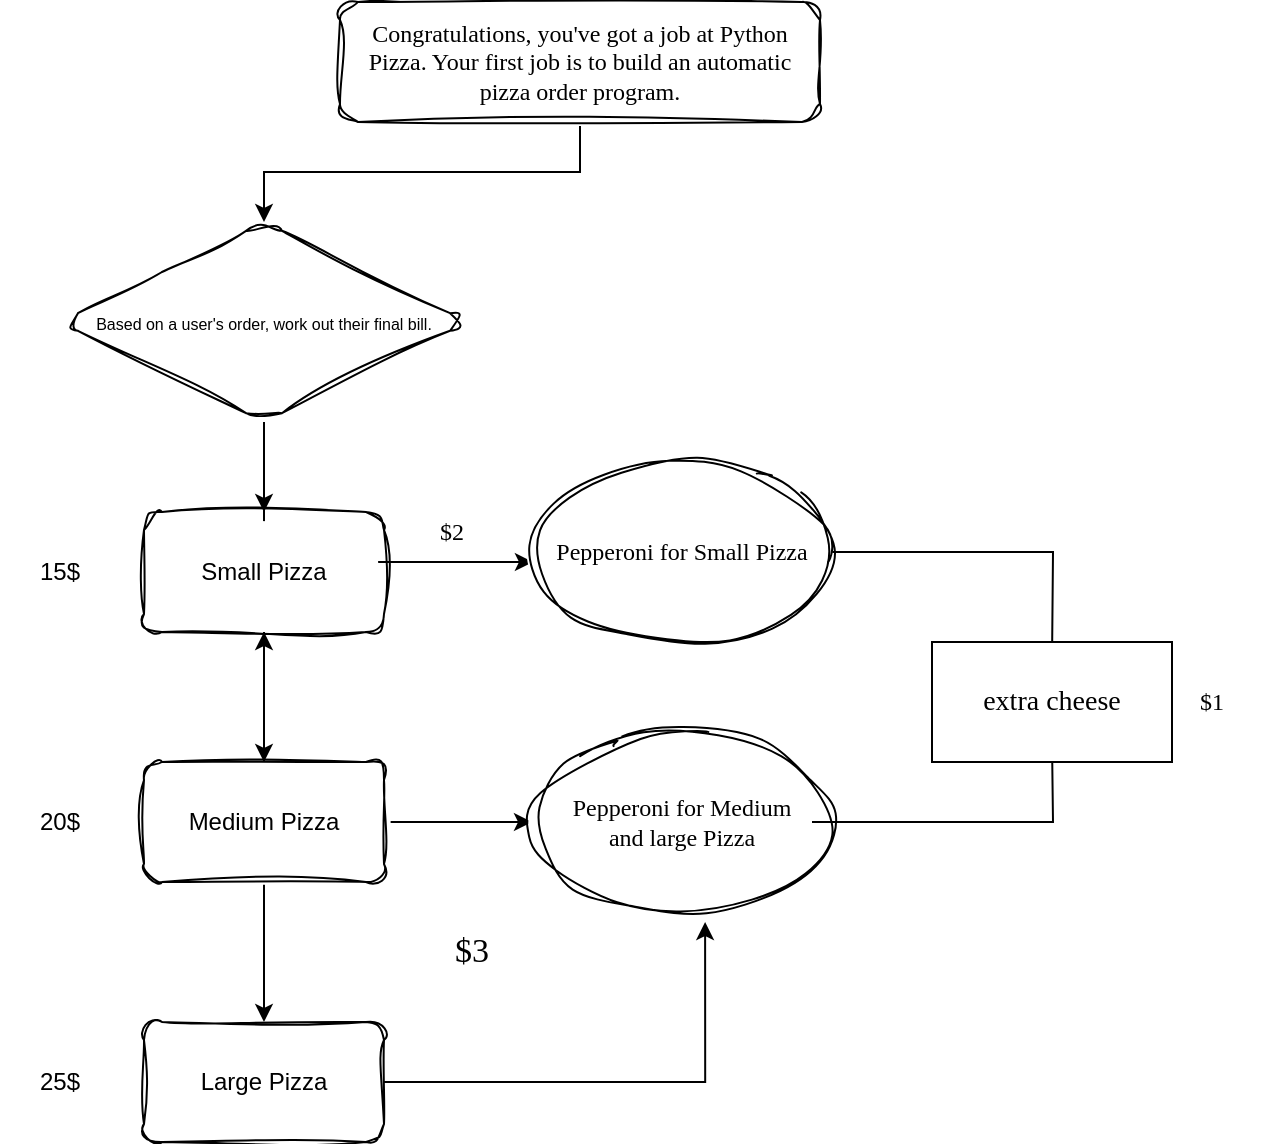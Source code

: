 <mxfile version="21.6.6" type="github">
  <diagram id="C5RBs43oDa-KdzZeNtuy" name="Page-1">
    <mxGraphModel dx="989" dy="552" grid="1" gridSize="10" guides="1" tooltips="1" connect="1" arrows="1" fold="1" page="1" pageScale="1" pageWidth="827" pageHeight="1169" math="0" shadow="0">
      <root>
        <mxCell id="WIyWlLk6GJQsqaUBKTNV-0" />
        <mxCell id="WIyWlLk6GJQsqaUBKTNV-1" parent="WIyWlLk6GJQsqaUBKTNV-0" />
        <mxCell id="zPUx9gKV4A9xD_5aFpRD-10" value="" style="edgeStyle=orthogonalEdgeStyle;rounded=0;orthogonalLoop=1;jettySize=auto;html=1;" edge="1" parent="WIyWlLk6GJQsqaUBKTNV-1" source="zPUx9gKV4A9xD_5aFpRD-5" target="zPUx9gKV4A9xD_5aFpRD-9">
          <mxGeometry relative="1" as="geometry" />
        </mxCell>
        <mxCell id="zPUx9gKV4A9xD_5aFpRD-5" value="&lt;font face=&quot;Comic Sans MS&quot;&gt;Congratulations, you&#39;ve got a job at Python Pizza. Your first job is to build an automatic pizza order program.&lt;/font&gt;" style="rounded=1;whiteSpace=wrap;html=1;strokeWidth=1;perimeterSpacing=2;sketch=1;curveFitting=1;jiggle=2;" vertex="1" parent="WIyWlLk6GJQsqaUBKTNV-1">
          <mxGeometry x="294" y="10" width="240" height="60" as="geometry" />
        </mxCell>
        <mxCell id="zPUx9gKV4A9xD_5aFpRD-12" value="" style="edgeStyle=orthogonalEdgeStyle;rounded=0;orthogonalLoop=1;jettySize=auto;html=1;" edge="1" parent="WIyWlLk6GJQsqaUBKTNV-1" source="zPUx9gKV4A9xD_5aFpRD-15" target="zPUx9gKV4A9xD_5aFpRD-11">
          <mxGeometry relative="1" as="geometry" />
        </mxCell>
        <mxCell id="zPUx9gKV4A9xD_5aFpRD-23" value="" style="edgeStyle=orthogonalEdgeStyle;rounded=0;orthogonalLoop=1;jettySize=auto;html=1;" edge="1" parent="WIyWlLk6GJQsqaUBKTNV-1" source="zPUx9gKV4A9xD_5aFpRD-9" target="zPUx9gKV4A9xD_5aFpRD-22">
          <mxGeometry relative="1" as="geometry">
            <Array as="points">
              <mxPoint x="256" y="290" />
            </Array>
          </mxGeometry>
        </mxCell>
        <mxCell id="zPUx9gKV4A9xD_5aFpRD-9" value="&lt;font style=&quot;font-size: 8px;&quot;&gt;Based on a user&#39;s order, work out their final bill.&lt;/font&gt;" style="rhombus;whiteSpace=wrap;html=1;rounded=1;strokeWidth=1;shadow=0;sketch=1;curveFitting=1;jiggle=2;" vertex="1" parent="WIyWlLk6GJQsqaUBKTNV-1">
          <mxGeometry x="154" y="120" width="204" height="100" as="geometry" />
        </mxCell>
        <mxCell id="zPUx9gKV4A9xD_5aFpRD-14" value="" style="edgeStyle=orthogonalEdgeStyle;rounded=0;orthogonalLoop=1;jettySize=auto;html=1;" edge="1" parent="WIyWlLk6GJQsqaUBKTNV-1" source="zPUx9gKV4A9xD_5aFpRD-11" target="zPUx9gKV4A9xD_5aFpRD-13">
          <mxGeometry relative="1" as="geometry" />
        </mxCell>
        <mxCell id="zPUx9gKV4A9xD_5aFpRD-16" value="" style="edgeStyle=orthogonalEdgeStyle;rounded=0;orthogonalLoop=1;jettySize=auto;html=1;" edge="1" parent="WIyWlLk6GJQsqaUBKTNV-1" source="zPUx9gKV4A9xD_5aFpRD-11" target="zPUx9gKV4A9xD_5aFpRD-15">
          <mxGeometry relative="1" as="geometry" />
        </mxCell>
        <mxCell id="zPUx9gKV4A9xD_5aFpRD-32" style="edgeStyle=orthogonalEdgeStyle;rounded=0;orthogonalLoop=1;jettySize=auto;html=1;entryX=0;entryY=0.5;entryDx=0;entryDy=0;" edge="1" parent="WIyWlLk6GJQsqaUBKTNV-1" source="zPUx9gKV4A9xD_5aFpRD-11" target="zPUx9gKV4A9xD_5aFpRD-29">
          <mxGeometry relative="1" as="geometry" />
        </mxCell>
        <mxCell id="zPUx9gKV4A9xD_5aFpRD-11" value="Medium Pizza" style="whiteSpace=wrap;html=1;rounded=1;strokeWidth=1;shadow=0;sketch=1;curveFitting=1;jiggle=2;" vertex="1" parent="WIyWlLk6GJQsqaUBKTNV-1">
          <mxGeometry x="196" y="390" width="120" height="60" as="geometry" />
        </mxCell>
        <mxCell id="zPUx9gKV4A9xD_5aFpRD-33" style="edgeStyle=orthogonalEdgeStyle;rounded=0;orthogonalLoop=1;jettySize=auto;html=1;entryX=0.577;entryY=1.056;entryDx=0;entryDy=0;entryPerimeter=0;" edge="1" parent="WIyWlLk6GJQsqaUBKTNV-1" source="zPUx9gKV4A9xD_5aFpRD-13" target="zPUx9gKV4A9xD_5aFpRD-29">
          <mxGeometry relative="1" as="geometry" />
        </mxCell>
        <mxCell id="zPUx9gKV4A9xD_5aFpRD-13" value="Large Pizza" style="whiteSpace=wrap;html=1;rounded=1;strokeWidth=1;shadow=0;sketch=1;curveFitting=1;jiggle=2;" vertex="1" parent="WIyWlLk6GJQsqaUBKTNV-1">
          <mxGeometry x="196" y="520" width="120" height="60" as="geometry" />
        </mxCell>
        <mxCell id="zPUx9gKV4A9xD_5aFpRD-17" value="15$" style="text;strokeColor=none;align=center;fillColor=none;html=1;verticalAlign=middle;whiteSpace=wrap;rounded=0;" vertex="1" parent="WIyWlLk6GJQsqaUBKTNV-1">
          <mxGeometry x="124" y="280" width="60" height="30" as="geometry" />
        </mxCell>
        <mxCell id="zPUx9gKV4A9xD_5aFpRD-18" value="20$" style="text;strokeColor=none;align=center;fillColor=none;html=1;verticalAlign=middle;whiteSpace=wrap;rounded=0;" vertex="1" parent="WIyWlLk6GJQsqaUBKTNV-1">
          <mxGeometry x="184" y="280" width="60" height="30" as="geometry" />
        </mxCell>
        <mxCell id="zPUx9gKV4A9xD_5aFpRD-19" value="25$" style="text;strokeColor=none;align=center;fillColor=none;html=1;verticalAlign=middle;whiteSpace=wrap;rounded=0;" vertex="1" parent="WIyWlLk6GJQsqaUBKTNV-1">
          <mxGeometry x="124" y="535" width="60" height="30" as="geometry" />
        </mxCell>
        <mxCell id="zPUx9gKV4A9xD_5aFpRD-27" style="edgeStyle=orthogonalEdgeStyle;rounded=0;orthogonalLoop=1;jettySize=auto;html=1;exitX=1;exitY=0;exitDx=0;exitDy=0;entryX=0.88;entryY=-0.021;entryDx=0;entryDy=0;entryPerimeter=0;" edge="1" parent="WIyWlLk6GJQsqaUBKTNV-1" source="zPUx9gKV4A9xD_5aFpRD-22" target="zPUx9gKV4A9xD_5aFpRD-26">
          <mxGeometry relative="1" as="geometry" />
        </mxCell>
        <mxCell id="zPUx9gKV4A9xD_5aFpRD-40" style="edgeStyle=orthogonalEdgeStyle;rounded=0;orthogonalLoop=1;jettySize=auto;html=1;" edge="1" parent="WIyWlLk6GJQsqaUBKTNV-1" source="zPUx9gKV4A9xD_5aFpRD-22">
          <mxGeometry relative="1" as="geometry">
            <mxPoint x="650.0" y="340.0" as="targetPoint" />
          </mxGeometry>
        </mxCell>
        <mxCell id="zPUx9gKV4A9xD_5aFpRD-22" value="&lt;blockquote style=&quot;margin: 0px 0px 0px 40px; border: none; padding: 0px; line-height: 120%;&quot;&gt;&lt;pre style=&quot;line-height: 120%;&quot;&gt;&lt;br&gt;&lt;/pre&gt;&lt;/blockquote&gt;" style="ellipse;whiteSpace=wrap;html=1;rounded=1;strokeWidth=1;shadow=0;sketch=1;curveFitting=1;jiggle=2;align=left;" vertex="1" parent="WIyWlLk6GJQsqaUBKTNV-1">
          <mxGeometry x="390" y="240" width="150" height="90" as="geometry" />
        </mxCell>
        <mxCell id="zPUx9gKV4A9xD_5aFpRD-24" value="" style="edgeStyle=orthogonalEdgeStyle;rounded=0;orthogonalLoop=1;jettySize=auto;html=1;" edge="1" parent="WIyWlLk6GJQsqaUBKTNV-1" source="zPUx9gKV4A9xD_5aFpRD-9" target="zPUx9gKV4A9xD_5aFpRD-15">
          <mxGeometry relative="1" as="geometry">
            <mxPoint x="256" y="220" as="sourcePoint" />
            <mxPoint x="214" y="460" as="targetPoint" />
          </mxGeometry>
        </mxCell>
        <mxCell id="zPUx9gKV4A9xD_5aFpRD-15" value="Small Pizza" style="whiteSpace=wrap;html=1;rounded=1;strokeWidth=1;shadow=0;sketch=1;curveFitting=1;jiggle=2;" vertex="1" parent="WIyWlLk6GJQsqaUBKTNV-1">
          <mxGeometry x="196" y="265" width="120" height="60" as="geometry" />
        </mxCell>
        <mxCell id="zPUx9gKV4A9xD_5aFpRD-25" value="20$" style="text;strokeColor=none;align=center;fillColor=none;html=1;verticalAlign=middle;whiteSpace=wrap;rounded=0;" vertex="1" parent="WIyWlLk6GJQsqaUBKTNV-1">
          <mxGeometry x="124" y="405" width="60" height="30" as="geometry" />
        </mxCell>
        <mxCell id="zPUx9gKV4A9xD_5aFpRD-26" value="Pepperoni for Small Pizza" style="text;strokeColor=none;align=center;fillColor=none;html=1;verticalAlign=middle;whiteSpace=wrap;rounded=0;fontFamily=Comic Sans MS;" vertex="1" parent="WIyWlLk6GJQsqaUBKTNV-1">
          <mxGeometry x="400" y="270" width="130" height="30" as="geometry" />
        </mxCell>
        <mxCell id="zPUx9gKV4A9xD_5aFpRD-29" value="&lt;blockquote style=&quot;margin: 0px 0px 0px 40px; border: none; padding: 0px; line-height: 120%;&quot;&gt;&lt;pre style=&quot;line-height: 120%;&quot;&gt;&lt;br&gt;&lt;/pre&gt;&lt;/blockquote&gt;" style="ellipse;whiteSpace=wrap;html=1;rounded=1;strokeWidth=1;shadow=0;sketch=1;curveFitting=1;jiggle=2;align=left;" vertex="1" parent="WIyWlLk6GJQsqaUBKTNV-1">
          <mxGeometry x="390" y="375" width="150" height="90" as="geometry" />
        </mxCell>
        <mxCell id="zPUx9gKV4A9xD_5aFpRD-41" style="edgeStyle=orthogonalEdgeStyle;rounded=0;orthogonalLoop=1;jettySize=auto;html=1;" edge="1" parent="WIyWlLk6GJQsqaUBKTNV-1" source="zPUx9gKV4A9xD_5aFpRD-31">
          <mxGeometry relative="1" as="geometry">
            <mxPoint x="650.0" y="380.0" as="targetPoint" />
          </mxGeometry>
        </mxCell>
        <mxCell id="zPUx9gKV4A9xD_5aFpRD-31" value="Pepperoni for Medium and large Pizza" style="text;strokeColor=none;align=center;fillColor=none;html=1;verticalAlign=middle;whiteSpace=wrap;rounded=0;fontFamily=Comic Sans MS;" vertex="1" parent="WIyWlLk6GJQsqaUBKTNV-1">
          <mxGeometry x="400" y="405" width="130" height="30" as="geometry" />
        </mxCell>
        <mxCell id="zPUx9gKV4A9xD_5aFpRD-34" value="$3" style="text;strokeColor=none;align=center;fillColor=none;html=1;verticalAlign=middle;whiteSpace=wrap;rounded=0;fontSize=17;fontFamily=Comic Sans MS;" vertex="1" parent="WIyWlLk6GJQsqaUBKTNV-1">
          <mxGeometry x="330" y="470" width="60" height="30" as="geometry" />
        </mxCell>
        <mxCell id="zPUx9gKV4A9xD_5aFpRD-36" value="$2" style="text;strokeColor=none;align=center;fillColor=none;html=1;verticalAlign=middle;whiteSpace=wrap;rounded=0;fontFamily=Comic Sans MS;" vertex="1" parent="WIyWlLk6GJQsqaUBKTNV-1">
          <mxGeometry x="320" y="260" width="60" height="30" as="geometry" />
        </mxCell>
        <mxCell id="zPUx9gKV4A9xD_5aFpRD-42" value="" style="whiteSpace=wrap;html=1;" vertex="1" parent="WIyWlLk6GJQsqaUBKTNV-1">
          <mxGeometry x="590" y="330" width="120" height="60" as="geometry" />
        </mxCell>
        <mxCell id="zPUx9gKV4A9xD_5aFpRD-43" value="extra cheese" style="text;strokeColor=none;align=center;fillColor=none;html=1;verticalAlign=middle;whiteSpace=wrap;rounded=0;fontSize=14;fontFamily=Comic Sans MS;" vertex="1" parent="WIyWlLk6GJQsqaUBKTNV-1">
          <mxGeometry x="610" y="345" width="80" height="30" as="geometry" />
        </mxCell>
        <mxCell id="zPUx9gKV4A9xD_5aFpRD-44" value="$1" style="text;strokeColor=none;align=center;fillColor=none;html=1;verticalAlign=middle;whiteSpace=wrap;rounded=0;fontFamily=Comic Sans MS;" vertex="1" parent="WIyWlLk6GJQsqaUBKTNV-1">
          <mxGeometry x="700" y="345" width="60" height="30" as="geometry" />
        </mxCell>
      </root>
    </mxGraphModel>
  </diagram>
</mxfile>
